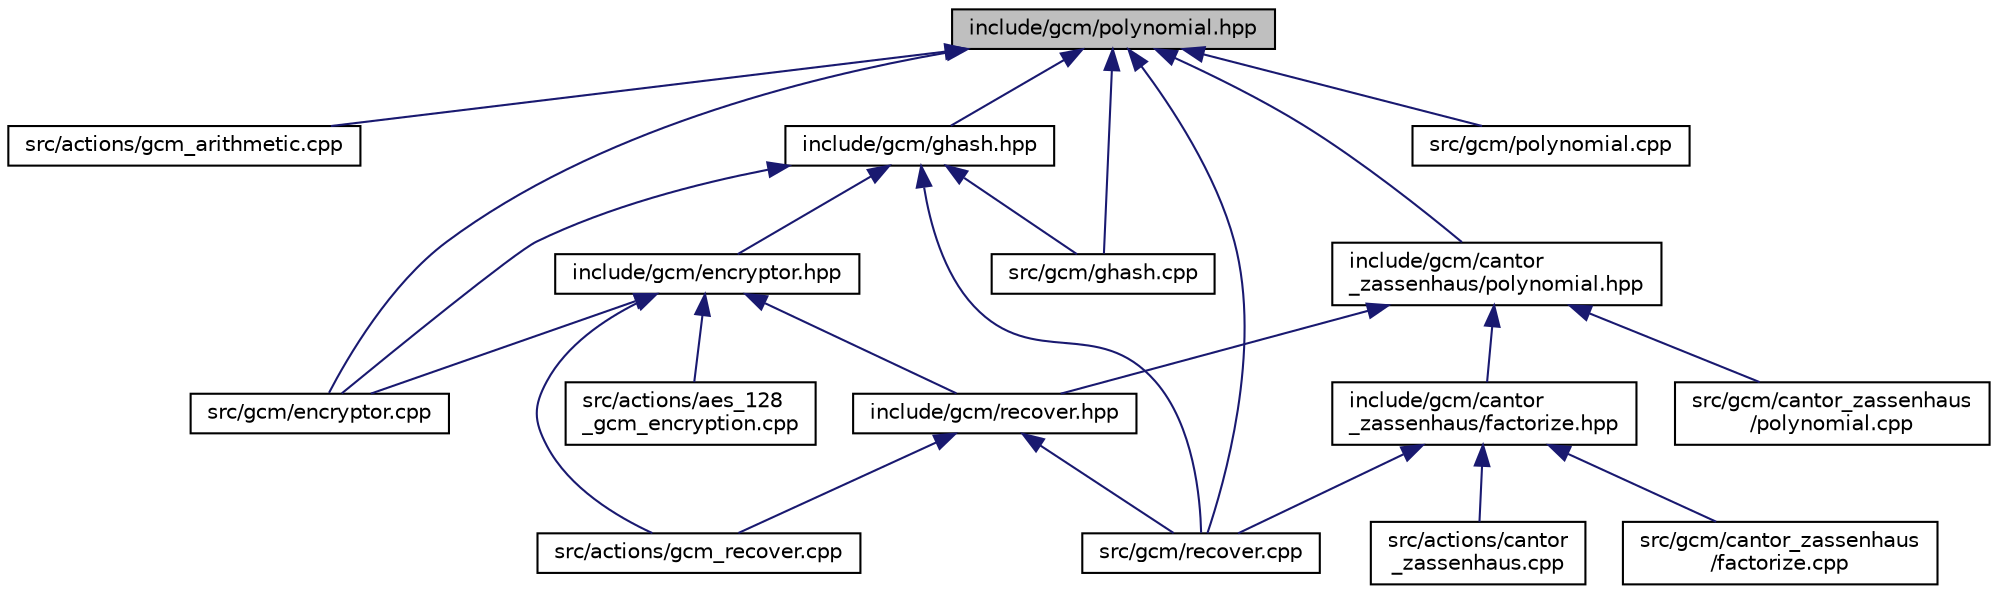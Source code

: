 digraph "include/gcm/polynomial.hpp"
{
 // LATEX_PDF_SIZE
  edge [fontname="Helvetica",fontsize="10",labelfontname="Helvetica",labelfontsize="10"];
  node [fontname="Helvetica",fontsize="10",shape=record];
  Node1 [label="include/gcm/polynomial.hpp",height=0.2,width=0.4,color="black", fillcolor="grey75", style="filled", fontcolor="black",tooltip=" "];
  Node1 -> Node2 [dir="back",color="midnightblue",fontsize="10",style="solid",fontname="Helvetica"];
  Node2 [label="src/actions/gcm_arithmetic.cpp",height=0.2,width=0.4,color="black", fillcolor="white", style="filled",URL="$gcm__arithmetic_8cpp.html",tooltip=" "];
  Node1 -> Node3 [dir="back",color="midnightblue",fontsize="10",style="solid",fontname="Helvetica"];
  Node3 [label="src/gcm/encryptor.cpp",height=0.2,width=0.4,color="black", fillcolor="white", style="filled",URL="$encryptor_8cpp.html",tooltip=" "];
  Node1 -> Node4 [dir="back",color="midnightblue",fontsize="10",style="solid",fontname="Helvetica"];
  Node4 [label="src/gcm/ghash.cpp",height=0.2,width=0.4,color="black", fillcolor="white", style="filled",URL="$ghash_8cpp.html",tooltip=" "];
  Node1 -> Node5 [dir="back",color="midnightblue",fontsize="10",style="solid",fontname="Helvetica"];
  Node5 [label="src/gcm/polynomial.cpp",height=0.2,width=0.4,color="black", fillcolor="white", style="filled",URL="$polynomial_8cpp.html",tooltip=" "];
  Node1 -> Node6 [dir="back",color="midnightblue",fontsize="10",style="solid",fontname="Helvetica"];
  Node6 [label="src/gcm/recover.cpp",height=0.2,width=0.4,color="black", fillcolor="white", style="filled",URL="$recover_8cpp.html",tooltip=" "];
  Node1 -> Node7 [dir="back",color="midnightblue",fontsize="10",style="solid",fontname="Helvetica"];
  Node7 [label="include/gcm/cantor\l_zassenhaus/polynomial.hpp",height=0.2,width=0.4,color="black", fillcolor="white", style="filled",URL="$cantor__zassenhaus_2polynomial_8hpp.html",tooltip=" "];
  Node7 -> Node8 [dir="back",color="midnightblue",fontsize="10",style="solid",fontname="Helvetica"];
  Node8 [label="src/gcm/cantor_zassenhaus\l/polynomial.cpp",height=0.2,width=0.4,color="black", fillcolor="white", style="filled",URL="$cantor__zassenhaus_2polynomial_8cpp.html",tooltip=" "];
  Node7 -> Node9 [dir="back",color="midnightblue",fontsize="10",style="solid",fontname="Helvetica"];
  Node9 [label="include/gcm/cantor\l_zassenhaus/factorize.hpp",height=0.2,width=0.4,color="black", fillcolor="white", style="filled",URL="$factorize_8hpp.html",tooltip=" "];
  Node9 -> Node10 [dir="back",color="midnightblue",fontsize="10",style="solid",fontname="Helvetica"];
  Node10 [label="src/actions/cantor\l_zassenhaus.cpp",height=0.2,width=0.4,color="black", fillcolor="white", style="filled",URL="$cantor__zassenhaus_8cpp.html",tooltip=" "];
  Node9 -> Node11 [dir="back",color="midnightblue",fontsize="10",style="solid",fontname="Helvetica"];
  Node11 [label="src/gcm/cantor_zassenhaus\l/factorize.cpp",height=0.2,width=0.4,color="black", fillcolor="white", style="filled",URL="$factorize_8cpp.html",tooltip=" "];
  Node9 -> Node6 [dir="back",color="midnightblue",fontsize="10",style="solid",fontname="Helvetica"];
  Node7 -> Node12 [dir="back",color="midnightblue",fontsize="10",style="solid",fontname="Helvetica"];
  Node12 [label="include/gcm/recover.hpp",height=0.2,width=0.4,color="black", fillcolor="white", style="filled",URL="$recover_8hpp.html",tooltip=" "];
  Node12 -> Node13 [dir="back",color="midnightblue",fontsize="10",style="solid",fontname="Helvetica"];
  Node13 [label="src/actions/gcm_recover.cpp",height=0.2,width=0.4,color="black", fillcolor="white", style="filled",URL="$gcm__recover_8cpp.html",tooltip=" "];
  Node12 -> Node6 [dir="back",color="midnightblue",fontsize="10",style="solid",fontname="Helvetica"];
  Node1 -> Node14 [dir="back",color="midnightblue",fontsize="10",style="solid",fontname="Helvetica"];
  Node14 [label="include/gcm/ghash.hpp",height=0.2,width=0.4,color="black", fillcolor="white", style="filled",URL="$ghash_8hpp.html",tooltip=" "];
  Node14 -> Node3 [dir="back",color="midnightblue",fontsize="10",style="solid",fontname="Helvetica"];
  Node14 -> Node4 [dir="back",color="midnightblue",fontsize="10",style="solid",fontname="Helvetica"];
  Node14 -> Node6 [dir="back",color="midnightblue",fontsize="10",style="solid",fontname="Helvetica"];
  Node14 -> Node15 [dir="back",color="midnightblue",fontsize="10",style="solid",fontname="Helvetica"];
  Node15 [label="include/gcm/encryptor.hpp",height=0.2,width=0.4,color="black", fillcolor="white", style="filled",URL="$encryptor_8hpp.html",tooltip=" "];
  Node15 -> Node16 [dir="back",color="midnightblue",fontsize="10",style="solid",fontname="Helvetica"];
  Node16 [label="src/actions/aes_128\l_gcm_encryption.cpp",height=0.2,width=0.4,color="black", fillcolor="white", style="filled",URL="$aes__128__gcm__encryption_8cpp.html",tooltip=" "];
  Node15 -> Node13 [dir="back",color="midnightblue",fontsize="10",style="solid",fontname="Helvetica"];
  Node15 -> Node3 [dir="back",color="midnightblue",fontsize="10",style="solid",fontname="Helvetica"];
  Node15 -> Node12 [dir="back",color="midnightblue",fontsize="10",style="solid",fontname="Helvetica"];
}
